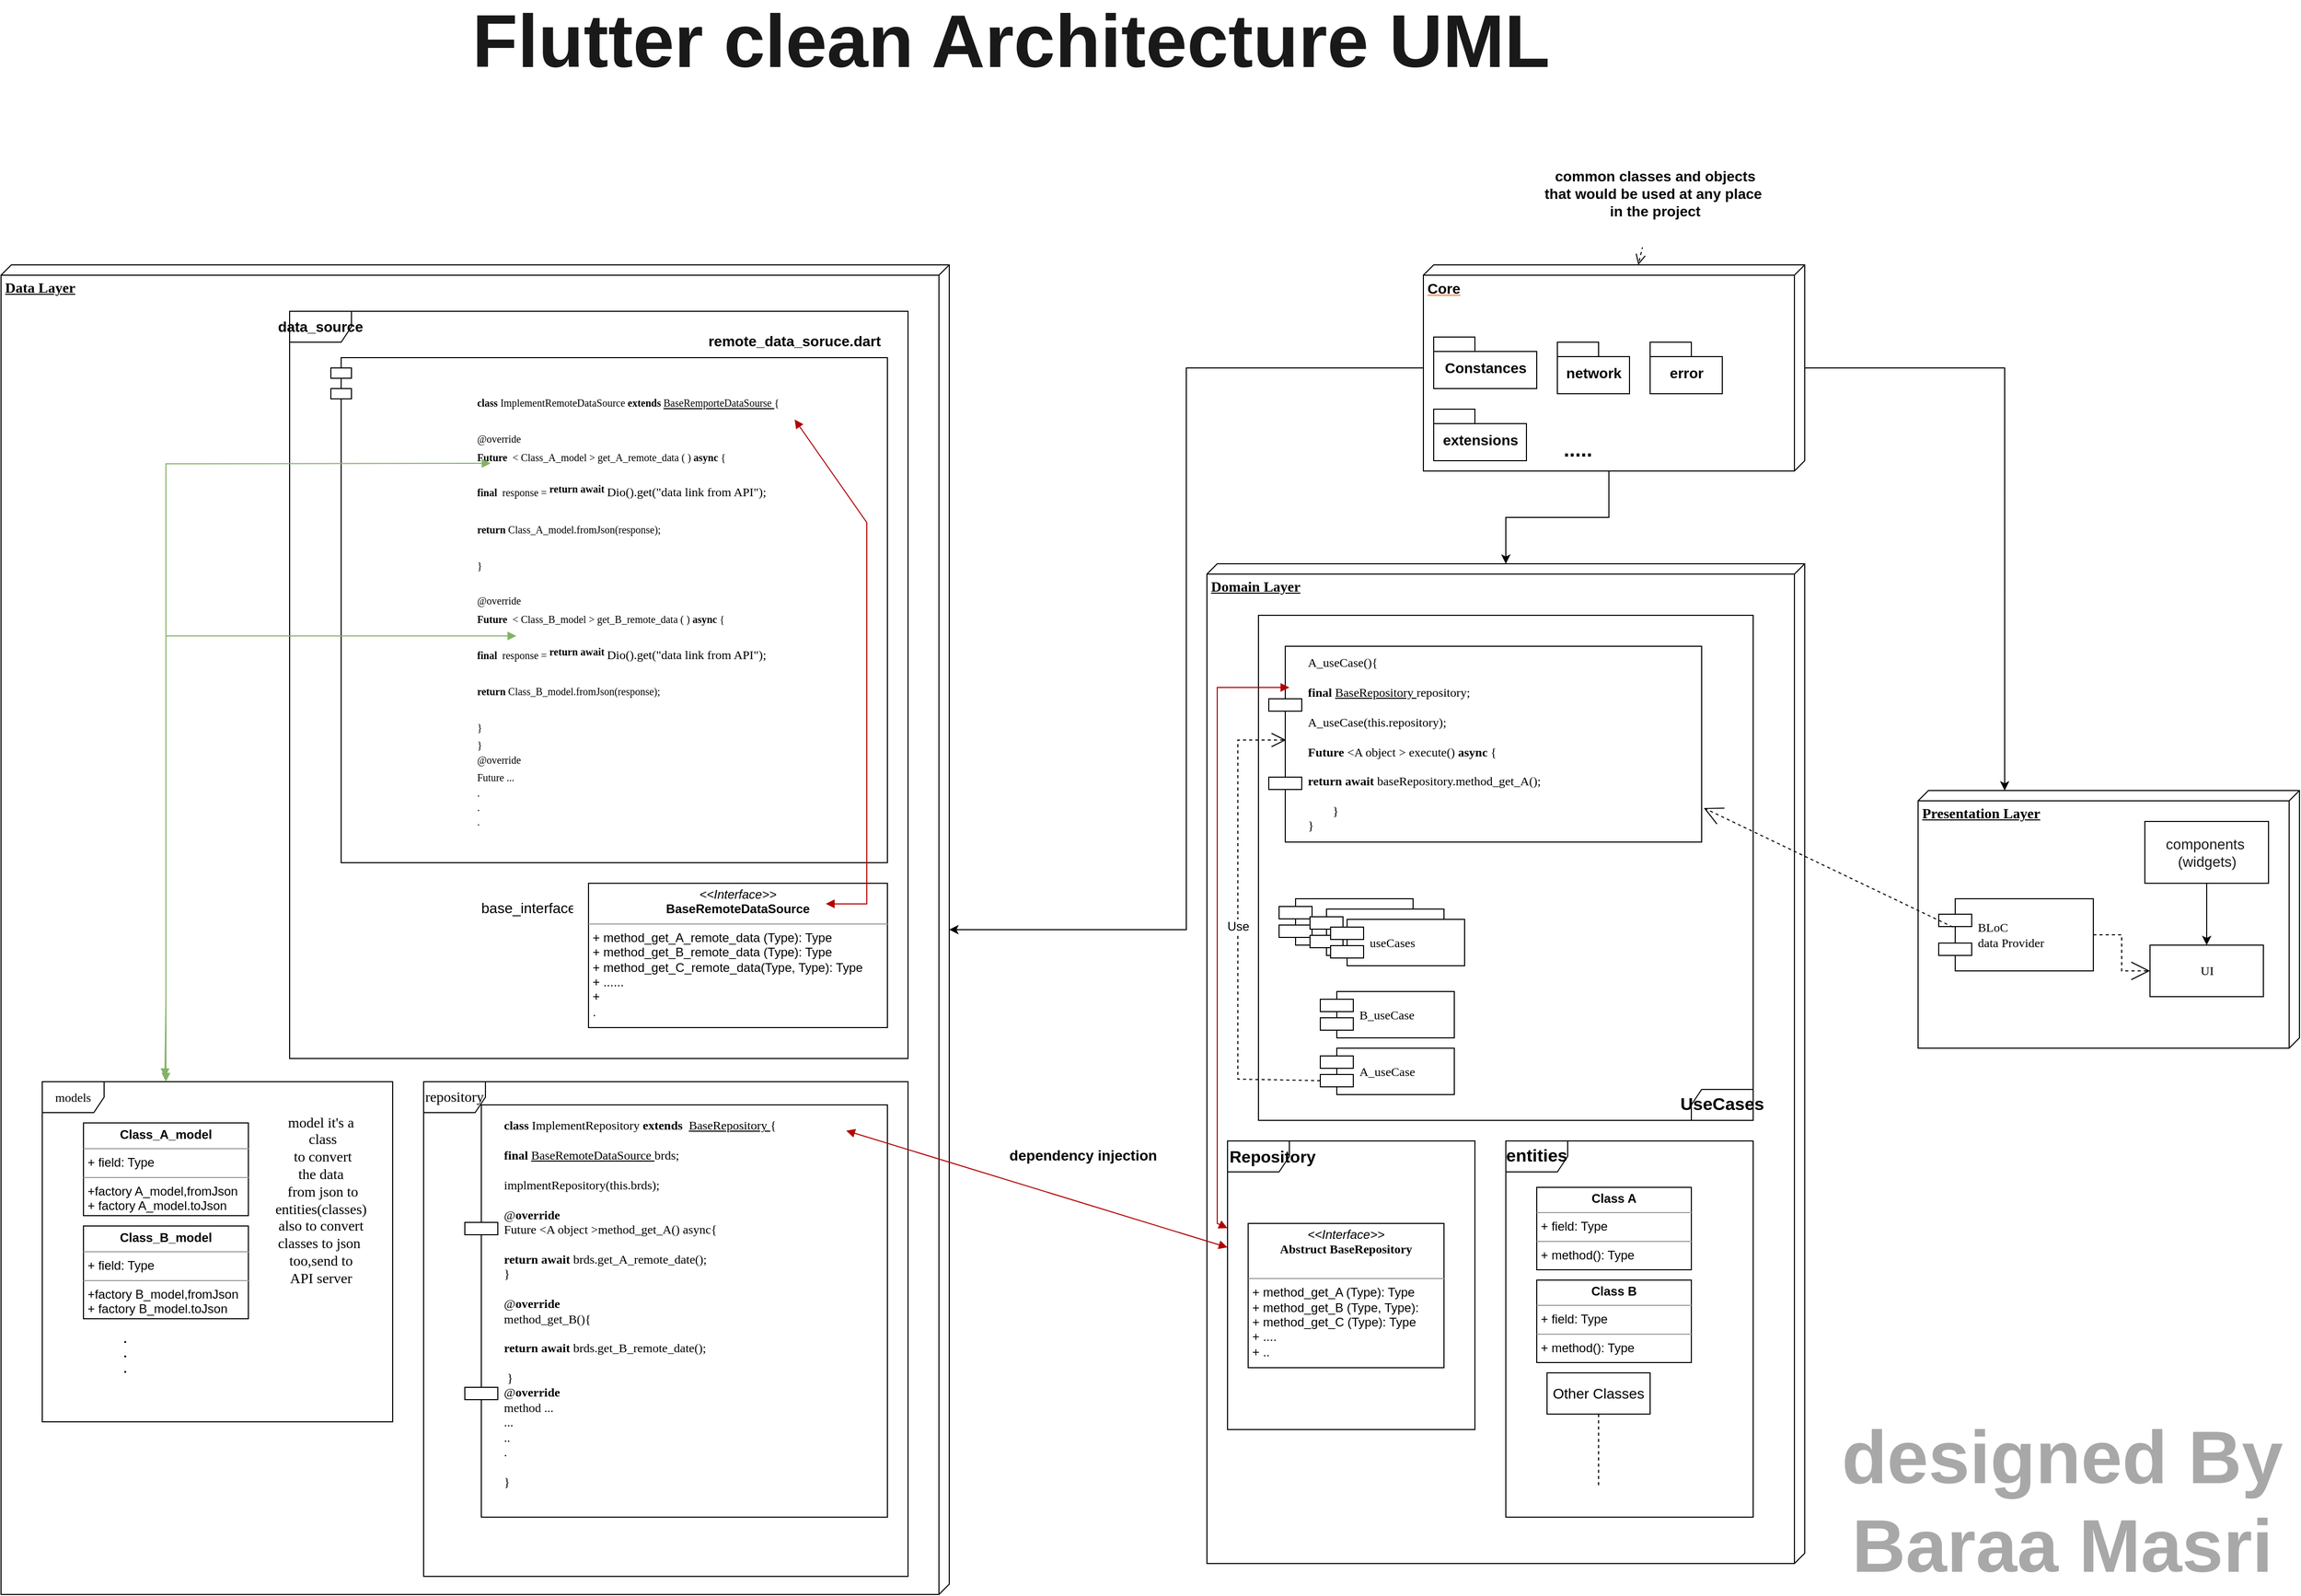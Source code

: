 <mxfile version="20.5.3" type="github"><diagram name="Page-1" id="5f0bae14-7c28-e335-631c-24af17079c00"><mxGraphModel dx="4724" dy="3114" grid="1" gridSize="10" guides="1" tooltips="1" connect="1" arrows="1" fold="1" page="1" pageScale="1" pageWidth="1100" pageHeight="850" background="none" math="0" shadow="0"><root><mxCell id="0"/><mxCell id="1" parent="0"/><mxCell id="39150e848f15840c-1" value="&lt;b&gt;&lt;font style=&quot;font-size: 14px;&quot;&gt;Data Layer&lt;/font&gt;&lt;/b&gt;" style="verticalAlign=top;align=left;spacingTop=8;spacingLeft=2;spacingRight=12;shape=cube;size=10;direction=south;fontStyle=4;html=1;rounded=0;shadow=0;comic=0;labelBackgroundColor=none;strokeWidth=1;fontFamily=Verdana;fontSize=12" parent="1" vertex="1"><mxGeometry x="-520" y="-470" width="920" height="1290" as="geometry"/></mxCell><mxCell id="39150e848f15840c-2" value="&lt;b&gt;&lt;font style=&quot;font-size: 14px;&quot;&gt;Presentation Layer&lt;/font&gt;&lt;/b&gt;" style="verticalAlign=top;align=left;spacingTop=8;spacingLeft=2;spacingRight=12;shape=cube;size=10;direction=south;fontStyle=4;html=1;rounded=0;shadow=0;comic=0;labelBackgroundColor=none;strokeWidth=1;fontFamily=Verdana;fontSize=12" parent="1" vertex="1"><mxGeometry x="1340" y="40" width="370" height="250" as="geometry"/></mxCell><mxCell id="39150e848f15840c-3" value="&lt;b&gt;&lt;font style=&quot;font-size: 14px;&quot;&gt;Domain Layer&lt;/font&gt;&lt;/b&gt;" style="verticalAlign=top;align=left;spacingTop=8;spacingLeft=2;spacingRight=12;shape=cube;size=10;direction=south;fontStyle=4;html=1;rounded=0;shadow=0;comic=0;labelBackgroundColor=none;strokeWidth=1;fontFamily=Verdana;fontSize=12" parent="1" vertex="1"><mxGeometry x="650" y="-180" width="580" height="970" as="geometry"/></mxCell><mxCell id="39150e848f15840c-7" value="BLoC&lt;br&gt;data Provider" style="shape=component;align=left;spacingLeft=36;rounded=0;shadow=0;comic=0;labelBackgroundColor=none;strokeWidth=1;fontFamily=Verdana;fontSize=12;html=1;" parent="1" vertex="1"><mxGeometry x="1360" y="145" width="150" height="70" as="geometry"/></mxCell><mxCell id="39150e848f15840c-8" value="UI&lt;br&gt;" style="html=1;rounded=0;shadow=0;comic=0;labelBackgroundColor=none;strokeWidth=1;fontFamily=Verdana;fontSize=12;align=center;" parent="1" vertex="1"><mxGeometry x="1565" y="190" width="110" height="50" as="geometry"/></mxCell><mxCell id="39150e848f15840c-15" style="edgeStyle=orthogonalEdgeStyle;rounded=0;html=1;labelBackgroundColor=none;startArrow=none;startFill=0;startSize=8;endArrow=open;endFill=0;endSize=16;fontFamily=Verdana;fontSize=12;dashed=1;" parent="1" target="39150e848f15840c-4" edge="1"><mxGeometry relative="1" as="geometry"><Array as="points"><mxPoint x="350" y="220"/><mxPoint x="215" y="220"/></Array><mxPoint x="350" y="195" as="sourcePoint"/></mxGeometry></mxCell><mxCell id="39150e848f15840c-16" style="edgeStyle=orthogonalEdgeStyle;rounded=0;html=1;dashed=1;labelBackgroundColor=none;startArrow=none;startFill=0;startSize=8;endArrow=open;endFill=0;endSize=16;fontFamily=Verdana;fontSize=12;" parent="1" source="39150e848f15840c-7" target="39150e848f15840c-8" edge="1"><mxGeometry relative="1" as="geometry"/></mxCell><mxCell id="eqGELGdwVynzKdGsz-FQ-8" style="edgeStyle=none;rounded=0;html=1;dashed=1;labelBackgroundColor=none;startArrow=none;startFill=0;startSize=8;endArrow=open;endFill=0;endSize=16;fontFamily=Verdana;fontSize=12;exitX=0.091;exitY=0.392;exitDx=0;exitDy=0;exitPerimeter=0;entryX=1.005;entryY=0.826;entryDx=0;entryDy=0;entryPerimeter=0;" edge="1" parent="1" source="39150e848f15840c-7" target="eqGELGdwVynzKdGsz-FQ-30"><mxGeometry relative="1" as="geometry"><mxPoint x="1670.05" y="-129.998" as="sourcePoint"/><mxPoint x="1170" y="75.434" as="targetPoint"/></mxGeometry></mxCell><mxCell id="eqGELGdwVynzKdGsz-FQ-12" value="&lt;b&gt;&lt;font style=&quot;font-size: 17px;&quot;&gt;entities&lt;/font&gt;&lt;/b&gt;" style="shape=umlFrame;whiteSpace=wrap;html=1;fontSize=14;" vertex="1" parent="1"><mxGeometry x="940" y="380" width="240" height="365" as="geometry"/></mxCell><mxCell id="eqGELGdwVynzKdGsz-FQ-13" value="&lt;p style=&quot;margin:0px;margin-top:4px;text-align:center;&quot;&gt;&lt;b&gt;Class A&lt;/b&gt;&lt;/p&gt;&lt;hr size=&quot;1&quot;&gt;&lt;p style=&quot;margin:0px;margin-left:4px;&quot;&gt;+ field: Type&lt;/p&gt;&lt;hr size=&quot;1&quot;&gt;&lt;p style=&quot;margin:0px;margin-left:4px;&quot;&gt;+ method(): Type&lt;/p&gt;" style="verticalAlign=top;align=left;overflow=fill;fontSize=12;fontFamily=Helvetica;html=1;" vertex="1" parent="1"><mxGeometry x="970" y="425" width="150" height="80" as="geometry"/></mxCell><mxCell id="eqGELGdwVynzKdGsz-FQ-14" value="&lt;p style=&quot;margin:0px;margin-top:4px;text-align:center;&quot;&gt;&lt;b&gt;Class B&lt;/b&gt;&lt;/p&gt;&lt;hr size=&quot;1&quot;&gt;&lt;p style=&quot;margin:0px;margin-left:4px;&quot;&gt;+ field: Type&lt;/p&gt;&lt;hr size=&quot;1&quot;&gt;&lt;p style=&quot;margin:0px;margin-left:4px;&quot;&gt;+ method(): Type&lt;/p&gt;" style="verticalAlign=top;align=left;overflow=fill;fontSize=12;fontFamily=Helvetica;html=1;" vertex="1" parent="1"><mxGeometry x="970" y="515" width="150" height="80" as="geometry"/></mxCell><mxCell id="eqGELGdwVynzKdGsz-FQ-16" value="Other Classes" style="shape=umlLifeline;perimeter=lifelinePerimeter;whiteSpace=wrap;html=1;container=1;collapsible=0;recursiveResize=0;outlineConnect=0;fontSize=14;" vertex="1" parent="1"><mxGeometry x="980" y="605" width="100" height="110" as="geometry"/></mxCell><mxCell id="eqGELGdwVynzKdGsz-FQ-17" value="&lt;b&gt;&lt;font style=&quot;font-size: 17px;&quot;&gt;UseCases&lt;/font&gt;&lt;/b&gt;" style="shape=umlFrame;whiteSpace=wrap;html=1;fontSize=14;direction=west;" vertex="1" parent="1"><mxGeometry x="700" y="-130" width="480" height="490" as="geometry"/></mxCell><mxCell id="eqGELGdwVynzKdGsz-FQ-20" value="B_useCase" style="shape=component;align=left;spacingLeft=36;rounded=0;shadow=0;comic=0;labelBackgroundColor=none;strokeWidth=1;fontFamily=Verdana;fontSize=12;html=1;" vertex="1" parent="1"><mxGeometry x="760" y="235" width="130" height="45" as="geometry"/></mxCell><mxCell id="eqGELGdwVynzKdGsz-FQ-21" value="A_useCase" style="shape=component;align=left;spacingLeft=36;rounded=0;shadow=0;comic=0;labelBackgroundColor=none;strokeWidth=1;fontFamily=Verdana;fontSize=12;html=1;" vertex="1" parent="1"><mxGeometry x="760" y="290" width="130" height="45" as="geometry"/></mxCell><mxCell id="eqGELGdwVynzKdGsz-FQ-5" value="useCases&lt;br&gt;" style="shape=component;align=left;spacingLeft=36;rounded=0;shadow=0;comic=0;labelBackgroundColor=none;strokeWidth=1;fontFamily=Verdana;fontSize=12;html=1;" vertex="1" parent="1"><mxGeometry x="720" y="145" width="130" height="45" as="geometry"/></mxCell><mxCell id="eqGELGdwVynzKdGsz-FQ-22" value="useCases&lt;br&gt;" style="shape=component;align=left;spacingLeft=36;rounded=0;shadow=0;comic=0;labelBackgroundColor=none;strokeWidth=1;fontFamily=Verdana;fontSize=12;html=1;" vertex="1" parent="1"><mxGeometry x="750" y="155" width="130" height="45" as="geometry"/></mxCell><mxCell id="eqGELGdwVynzKdGsz-FQ-23" value="useCases&lt;br&gt;" style="shape=component;align=left;spacingLeft=36;rounded=0;shadow=0;comic=0;labelBackgroundColor=none;strokeWidth=1;fontFamily=Verdana;fontSize=12;html=1;" vertex="1" parent="1"><mxGeometry x="770" y="165" width="130" height="45" as="geometry"/></mxCell><mxCell id="eqGELGdwVynzKdGsz-FQ-29" value="&lt;p style=&quot;margin:0px;margin-top:4px;text-align:center;&quot;&gt;&lt;i&gt;&amp;lt;&amp;lt;Interface&amp;gt;&amp;gt;&lt;/i&gt;&lt;br&gt;&lt;span style=&quot;font-family: Verdana; text-align: left;&quot;&gt;&lt;b&gt;Abstruct BaseRepository&lt;/b&gt;&lt;/span&gt;&lt;br&gt;&lt;/p&gt;&lt;br&gt;&lt;hr size=&quot;1&quot;&gt;&lt;p style=&quot;margin:0px;margin-left:4px;&quot;&gt;+ method_get_A (Type): Type&lt;br&gt;+ method_get_B (Type, Type):&lt;/p&gt;&lt;p style=&quot;margin:0px;margin-left:4px;&quot;&gt;&lt;span style=&quot;background-color: initial;&quot;&gt;+ method_get_C (Type): Type&lt;/span&gt;&lt;/p&gt;&lt;p style=&quot;margin:0px;margin-left:4px;&quot;&gt;+ ....&lt;br&gt;&lt;/p&gt;&lt;p style=&quot;margin:0px;margin-left:4px;&quot;&gt;+ ..&lt;/p&gt;" style="verticalAlign=top;align=left;overflow=fill;fontSize=12;fontFamily=Helvetica;html=1;" vertex="1" parent="1"><mxGeometry x="690" y="460" width="190" height="140" as="geometry"/></mxCell><mxCell id="eqGELGdwVynzKdGsz-FQ-30" value="A_useCase(){&lt;br&gt;&lt;br&gt;&lt;b&gt;final &lt;/b&gt;&lt;u&gt;BaseRepository &lt;/u&gt;repository;&lt;br&gt;&lt;br&gt;A_useCase(this.repository);&lt;br&gt;&lt;br&gt;&lt;b&gt;Future &lt;/b&gt;&amp;lt;A object &amp;gt; execute() &lt;b&gt;async &lt;/b&gt;{&lt;br&gt;&lt;br&gt;&lt;b&gt;return await &lt;/b&gt;baseRepository.method_get_A();&lt;br&gt;&lt;br&gt;&lt;span style=&quot;white-space: pre;&quot;&gt;&#9;&lt;/span&gt;}&lt;br&gt;}" style="shape=component;align=left;spacingLeft=36;rounded=0;shadow=0;comic=0;labelBackgroundColor=none;strokeWidth=1;fontFamily=Verdana;fontSize=12;html=1;" vertex="1" parent="1"><mxGeometry x="710" y="-100" width="420" height="190" as="geometry"/></mxCell><mxCell id="eqGELGdwVynzKdGsz-FQ-32" value="A_useCase" style="shape=component;align=left;spacingLeft=36;rounded=0;shadow=0;comic=0;labelBackgroundColor=none;strokeWidth=1;fontFamily=Verdana;fontSize=12;html=1;" vertex="1" parent="1"><mxGeometry x="760" y="290" width="130" height="45" as="geometry"/></mxCell><mxCell id="eqGELGdwVynzKdGsz-FQ-33" value="B_useCase" style="shape=component;align=left;spacingLeft=36;rounded=0;shadow=0;comic=0;labelBackgroundColor=none;strokeWidth=1;fontFamily=Verdana;fontSize=12;html=1;" vertex="1" parent="1"><mxGeometry x="760" y="235" width="130" height="45" as="geometry"/></mxCell><mxCell id="eqGELGdwVynzKdGsz-FQ-34" value="useCases&lt;br&gt;" style="shape=component;align=left;spacingLeft=36;rounded=0;shadow=0;comic=0;labelBackgroundColor=none;strokeWidth=1;fontFamily=Verdana;fontSize=12;html=1;" vertex="1" parent="1"><mxGeometry x="770" y="165" width="130" height="45" as="geometry"/></mxCell><mxCell id="eqGELGdwVynzKdGsz-FQ-36" value="Repository " style="shape=umlFrame;fontSize=16;fillColor=default;fontStyle=1;align=left;fontColor=default;labelBackgroundColor=none;labelBorderColor=none;whiteSpace=wrap;html=1;spacing=2;" vertex="1" parent="1"><mxGeometry x="670" y="380" width="240" height="280" as="geometry"/></mxCell><mxCell id="eqGELGdwVynzKdGsz-FQ-41" value="&lt;div&gt;&lt;b&gt;class &lt;/b&gt;ImplementRepository &lt;b&gt;extends&amp;nbsp; &lt;/b&gt;&lt;u&gt;BaseRepository &lt;/u&gt;{&lt;/div&gt;&lt;div&gt;&lt;b&gt;&lt;br&gt;&lt;/b&gt;&lt;/div&gt;&lt;div&gt;&lt;b&gt;final &lt;/b&gt;&lt;u&gt;BaseRemoteDataSource &lt;/u&gt;brds;&lt;/div&gt;&lt;div&gt;&lt;br&gt;&lt;/div&gt;&lt;div&gt;implmentRepository(this.brds);&lt;/div&gt;&lt;div&gt;&lt;br&gt;&lt;/div&gt;&lt;div&gt;@&lt;b&gt;override&lt;/b&gt;&lt;/div&gt;&lt;div&gt;Future &amp;lt;A object &amp;gt;method_get_A() async{&lt;/div&gt;&lt;div&gt;&lt;b&gt;&lt;br&gt;&lt;/b&gt;&lt;/div&gt;&lt;div&gt;&lt;b&gt;return await &lt;/b&gt;brds.get_A_remote_date();&lt;/div&gt;&lt;div&gt;}&lt;/div&gt;&lt;div&gt;&lt;br&gt;&lt;/div&gt;&lt;div&gt;@&lt;b&gt;override&lt;/b&gt;&lt;/div&gt;&lt;div&gt;method_get_B(){&lt;/div&gt;&lt;div&gt;&lt;br&gt;&lt;/div&gt;&lt;div&gt;&lt;b&gt;return await&amp;nbsp;&lt;/b&gt;brds.get_B_remote_date();&lt;br&gt;&lt;/div&gt;&lt;div&gt;&lt;br&gt;&lt;/div&gt;&lt;div&gt;&amp;nbsp;}&lt;/div&gt;&lt;div&gt;&lt;div&gt;@&lt;b&gt;override&lt;/b&gt;&lt;/div&gt;&lt;div&gt;method ...&lt;br&gt;...&lt;/div&gt;&lt;/div&gt;&lt;div&gt;..&lt;/div&gt;&lt;div&gt;.&lt;/div&gt;&lt;div&gt;&lt;br&gt;&lt;/div&gt;&lt;div&gt;}&lt;/div&gt;&lt;div&gt;&lt;br&gt;&lt;/div&gt;" style="shape=component;align=left;spacingLeft=36;rounded=0;shadow=0;comic=0;labelBackgroundColor=none;strokeWidth=1;fontFamily=Verdana;fontSize=12;html=1;" vertex="1" parent="1"><mxGeometry x="-70" y="345" width="410" height="400" as="geometry"/></mxCell><mxCell id="eqGELGdwVynzKdGsz-FQ-43" value="Use" style="endArrow=open;endSize=12;dashed=1;html=1;rounded=0;fontSize=12;fontColor=default;exitX=0;exitY=0.7;exitDx=0;exitDy=0;entryX=0.04;entryY=0.479;entryDx=0;entryDy=0;entryPerimeter=0;" edge="1" parent="1" source="eqGELGdwVynzKdGsz-FQ-32" target="eqGELGdwVynzKdGsz-FQ-30"><mxGeometry width="160" relative="1" as="geometry"><mxPoint x="700" y="120" as="sourcePoint"/><mxPoint x="860" y="120" as="targetPoint"/><Array as="points"><mxPoint x="680" y="320"/><mxPoint x="680" y="160"/><mxPoint x="680" y="-9"/></Array></mxGeometry></mxCell><mxCell id="eqGELGdwVynzKdGsz-FQ-44" value="&lt;p style=&quot;margin:0px;margin-top:4px;text-align:center;&quot;&gt;&lt;i&gt;&amp;lt;&amp;lt;Interface&amp;gt;&amp;gt;&lt;/i&gt;&lt;br&gt;&lt;b&gt;BaseRemoteDataSource&lt;/b&gt;&lt;/p&gt;&lt;hr size=&quot;1&quot;&gt;&lt;p style=&quot;margin:0px;margin-left:4px;&quot;&gt;&lt;/p&gt;&lt;p style=&quot;margin:0px;margin-left:4px;&quot;&gt;+ method_get_A_remote_data (Type): Type&lt;/p&gt;&lt;p style=&quot;margin:0px;margin-left:4px;&quot;&gt;+ method_get_B_remote_data (Type): Type&lt;br&gt;+ method_get_C_remote_data(Type, Type): Type&lt;/p&gt;&lt;p style=&quot;margin:0px;margin-left:4px;&quot;&gt;+ ......&lt;br&gt;&lt;/p&gt;&lt;p style=&quot;margin:0px;margin-left:4px;&quot;&gt;+&lt;/p&gt;&lt;p style=&quot;margin:0px;margin-left:4px;&quot;&gt;.&lt;/p&gt;" style="verticalAlign=top;align=left;overflow=fill;fontSize=12;fontFamily=Helvetica;html=1;labelBackgroundColor=none;labelBorderColor=none;fontColor=default;fillColor=default;" vertex="1" parent="1"><mxGeometry x="50" y="130" width="290" height="140" as="geometry"/></mxCell><mxCell id="eqGELGdwVynzKdGsz-FQ-45" value="" style="endArrow=block;startArrow=block;endFill=1;startFill=1;html=1;rounded=0;fontSize=12;fontColor=#FF5226;fillColor=#e51400;strokeColor=#B20000;" edge="1" parent="1" source="eqGELGdwVynzKdGsz-FQ-36"><mxGeometry width="160" relative="1" as="geometry"><mxPoint x="580" y="-60" as="sourcePoint"/><mxPoint x="730" y="-60" as="targetPoint"/><Array as="points"><mxPoint x="660" y="460"/><mxPoint x="660" y="210"/><mxPoint x="660" y="-60"/></Array></mxGeometry></mxCell><mxCell id="eqGELGdwVynzKdGsz-FQ-47" value="&lt;div style=&quot;&quot;&gt;&lt;div style=&quot;text-align: left;&quot;&gt;&lt;span style=&quot;background-color: initial;&quot;&gt;&lt;sub&gt;&lt;b&gt;class&amp;nbsp;&lt;/b&gt;ImplementRemoteDataSource &lt;b&gt;extends &lt;/b&gt;&lt;u&gt;BaseRemporteDataSourse &lt;/u&gt;{&lt;/sub&gt;&lt;/span&gt;&lt;/div&gt;&lt;div style=&quot;text-align: left;&quot;&gt;&lt;span style=&quot;background-color: initial;&quot;&gt;&lt;sub&gt;&lt;br&gt;&lt;/sub&gt;&lt;/span&gt;&lt;/div&gt;&lt;div style=&quot;text-align: left;&quot;&gt;&lt;span style=&quot;font-size: 12px;&quot;&gt;&lt;sub&gt;@override&amp;nbsp;&lt;/sub&gt;&lt;/span&gt;&lt;/div&gt;&lt;div style=&quot;text-align: left;&quot;&gt;&lt;span style=&quot;font-size: 12px;&quot;&gt;&lt;sub&gt;&lt;b&gt;Future&amp;nbsp; &lt;/b&gt;&amp;lt; Class_A_model &amp;gt; get_A_remote_data ( ) &lt;b&gt;async &lt;/b&gt;{&lt;/sub&gt;&lt;/span&gt;&lt;/div&gt;&lt;div style=&quot;text-align: left;&quot;&gt;&lt;span style=&quot;font-size: 12px;&quot;&gt;&lt;sub&gt;&lt;br&gt;&lt;/sub&gt;&lt;/span&gt;&lt;/div&gt;&lt;div style=&quot;text-align: left;&quot;&gt;&lt;span style=&quot;font-size: 12px;&quot;&gt;&lt;sub&gt;&lt;b&gt;final&lt;/b&gt;&amp;nbsp; response =&amp;nbsp;&lt;/sub&gt;&lt;/span&gt;&lt;span style=&quot;font-size: 10px; background-color: initial;&quot;&gt;&lt;b&gt;return await&amp;nbsp;&lt;/b&gt;&lt;/span&gt;&lt;span style=&quot;vertical-align: sub; background-color: initial;&quot;&gt;Dio().get(&quot;data link from API&quot;);&lt;/span&gt;&lt;/div&gt;&lt;div style=&quot;text-align: left;&quot;&gt;&lt;span style=&quot;vertical-align: sub; background-color: initial;&quot;&gt;&lt;br&gt;&lt;/span&gt;&lt;/div&gt;&lt;div style=&quot;text-align: left;&quot;&gt;&lt;span style=&quot;font-size: 12px;&quot;&gt;&lt;sub&gt;&lt;b&gt;return &lt;/b&gt;Class_A_model.fromJson(response);&lt;/sub&gt;&lt;/span&gt;&lt;/div&gt;&lt;div style=&quot;text-align: left;&quot;&gt;&lt;span style=&quot;font-size: 12px;&quot;&gt;&lt;sub&gt;&lt;br&gt;&lt;/sub&gt;&lt;/span&gt;&lt;/div&gt;&lt;div style=&quot;text-align: left;&quot;&gt;&lt;span style=&quot;font-size: 12px;&quot;&gt;&lt;sub&gt;&lt;span style=&quot;&quot;&gt;&#9;&lt;/span&gt;&lt;span style=&quot;&quot;&gt;&#9;&lt;/span&gt;&lt;span style=&quot;&quot;&gt;&#9;&lt;/span&gt;}&lt;/sub&gt;&lt;/span&gt;&lt;/div&gt;&lt;div style=&quot;text-align: left;&quot;&gt;&lt;span style=&quot;font-size: 12px;&quot;&gt;&lt;sub&gt;&lt;br&gt;&lt;/sub&gt;&lt;/span&gt;&lt;/div&gt;&lt;div style=&quot;text-align: left;&quot;&gt;&lt;div&gt;&lt;sub&gt;@override&amp;nbsp;&lt;/sub&gt;&lt;/div&gt;&lt;div&gt;&lt;sub&gt;&lt;b&gt;Future&amp;nbsp;&amp;nbsp;&lt;/b&gt;&amp;lt; Class_B_model &amp;gt; get_B_remote_data ( )&amp;nbsp;&lt;b&gt;async&amp;nbsp;&lt;/b&gt;{&lt;/sub&gt;&lt;/div&gt;&lt;div&gt;&lt;sub&gt;&lt;br&gt;&lt;/sub&gt;&lt;/div&gt;&lt;div&gt;&lt;sub&gt;&lt;b&gt;final&lt;/b&gt;&amp;nbsp; response =&amp;nbsp;&lt;/sub&gt;&lt;span style=&quot;font-size: 10px; background-color: initial;&quot;&gt;&lt;b&gt;return await&amp;nbsp;&lt;/b&gt;&lt;/span&gt;&lt;span style=&quot;vertical-align: sub; background-color: initial;&quot;&gt;Dio().get(&quot;data link from API&quot;);&lt;/span&gt;&lt;/div&gt;&lt;div&gt;&lt;span style=&quot;vertical-align: sub; background-color: initial;&quot;&gt;&lt;br&gt;&lt;/span&gt;&lt;/div&gt;&lt;div&gt;&lt;sub&gt;&lt;b&gt;return&amp;nbsp;&lt;/b&gt;Class_B_model.fromJson(response);&lt;/sub&gt;&lt;/div&gt;&lt;div&gt;&lt;sub&gt;&lt;br&gt;&lt;/sub&gt;&lt;/div&gt;&lt;div&gt;&lt;sub&gt;&lt;span style=&quot;&quot;&gt;&#9;&lt;/span&gt;&lt;span style=&quot;&quot;&gt;&#9;&lt;/span&gt;}&lt;/sub&gt;&lt;/div&gt;&lt;/div&gt;&lt;div style=&quot;text-align: left;&quot;&gt;&lt;span style=&quot;background-color: initial;&quot;&gt;&lt;sub&gt;}&lt;span style=&quot;&quot;&gt;&#9;&lt;/span&gt;&lt;/sub&gt;&lt;/span&gt;&lt;/div&gt;&lt;div style=&quot;text-align: left;&quot;&gt;&lt;span style=&quot;font-size: 10px;&quot;&gt;@override&amp;nbsp;&lt;/span&gt;&lt;span style=&quot;background-color: initial;&quot;&gt;&lt;sub&gt;&lt;br&gt;&lt;/sub&gt;&lt;/span&gt;&lt;/div&gt;&lt;div style=&quot;text-align: left;&quot;&gt;&lt;span style=&quot;font-size: 10px;&quot;&gt;Future ...&amp;nbsp;&lt;br&gt;.&lt;br&gt;.&lt;br&gt;.&lt;/span&gt;&lt;/div&gt;&lt;/div&gt;" style="shape=module;align=left;spacingLeft=36;align=center;verticalAlign=middle;labelBackgroundColor=none;labelBorderColor=none;fontSize=12;fontColor=default;fillColor=default;html=1;fontFamily=Verdana;" vertex="1" parent="1"><mxGeometry x="-200" y="-380" width="540" height="490" as="geometry"/></mxCell><mxCell id="eqGELGdwVynzKdGsz-FQ-48" value="&lt;p style=&quot;margin:0px;margin-top:4px;text-align:center;&quot;&gt;&lt;b&gt;Class_A_model&lt;/b&gt;&lt;/p&gt;&lt;hr size=&quot;1&quot;&gt;&lt;p style=&quot;margin:0px;margin-left:4px;&quot;&gt;+ field: Type&lt;/p&gt;&lt;hr size=&quot;1&quot;&gt;&lt;p style=&quot;margin:0px;margin-left:4px;&quot;&gt;+factory A_model,fromJson&lt;/p&gt;&lt;p style=&quot;margin:0px;margin-left:4px;&quot;&gt;+ factory A_model.toJson&lt;/p&gt;" style="verticalAlign=top;align=left;overflow=fill;fontSize=12;fontFamily=Helvetica;html=1;labelBackgroundColor=none;labelBorderColor=none;fontColor=default;fillColor=default;" vertex="1" parent="1"><mxGeometry x="-440" y="362.5" width="160" height="90" as="geometry"/></mxCell><mxCell id="eqGELGdwVynzKdGsz-FQ-49" value="models" style="shape=umlFrame;whiteSpace=wrap;html=1;labelBackgroundColor=none;labelBorderColor=none;fontFamily=Verdana;fontSize=12;fontColor=default;fillColor=default;" vertex="1" parent="1"><mxGeometry x="-480" y="322.5" width="340" height="330" as="geometry"/></mxCell><mxCell id="eqGELGdwVynzKdGsz-FQ-51" value="&lt;p style=&quot;margin:0px;margin-top:4px;text-align:center;&quot;&gt;&lt;b&gt;Class_B_model&lt;/b&gt;&lt;/p&gt;&lt;hr size=&quot;1&quot;&gt;&lt;p style=&quot;margin:0px;margin-left:4px;&quot;&gt;+ field: Type&lt;/p&gt;&lt;hr size=&quot;1&quot;&gt;&lt;p style=&quot;margin:0px;margin-left:4px;&quot;&gt;+factory B_model,fromJson&lt;/p&gt;&lt;p style=&quot;margin:0px;margin-left:4px;&quot;&gt;+ factory B_model.toJson&lt;/p&gt;" style="verticalAlign=top;align=left;overflow=fill;fontSize=12;fontFamily=Helvetica;html=1;labelBackgroundColor=none;labelBorderColor=none;fontColor=default;fillColor=default;" vertex="1" parent="1"><mxGeometry x="-440" y="462.5" width="160" height="90" as="geometry"/></mxCell><mxCell id="eqGELGdwVynzKdGsz-FQ-52" value=".&lt;br&gt;.&lt;br&gt;." style="text;align=center;fontStyle=1;verticalAlign=middle;spacingLeft=3;spacingRight=3;strokeColor=none;rotatable=0;points=[[0,0.5],[1,0.5]];portConstraint=eastwest;labelBackgroundColor=none;labelBorderColor=none;fontFamily=Verdana;fontSize=12;fontColor=default;fillColor=default;html=1;" vertex="1" parent="1"><mxGeometry x="-440" y="559.5" width="80" height="53" as="geometry"/></mxCell><mxCell id="eqGELGdwVynzKdGsz-FQ-56" value="&lt;span style=&quot;font-weight: normal;&quot;&gt;&lt;font style=&quot;font-size: 14px;&quot;&gt;model it's a&lt;br&gt;&amp;nbsp;class&lt;br&gt;&amp;nbsp;to convert &lt;br&gt;the data&lt;br&gt;&amp;nbsp;from&amp;nbsp;json&amp;nbsp;to &lt;br&gt;entities(classes)&lt;br&gt;also to convert&lt;br&gt;classes to json&amp;nbsp;&lt;br&gt;too,send to&lt;br&gt;API server&lt;br&gt;&lt;/font&gt;&lt;/span&gt;" style="text;align=center;fontStyle=1;verticalAlign=middle;spacingLeft=3;spacingRight=3;strokeColor=none;rotatable=0;points=[[0,0.5],[1,0.5]];portConstraint=eastwest;labelBackgroundColor=none;labelBorderColor=none;fontFamily=Verdana;fontSize=12;fontColor=default;fillColor=default;html=1;" vertex="1" parent="1"><mxGeometry x="-250" y="342.5" width="80" height="190.5" as="geometry"/></mxCell><mxCell id="eqGELGdwVynzKdGsz-FQ-57" value="repository" style="shape=umlFrame;whiteSpace=wrap;html=1;labelBackgroundColor=none;labelBorderColor=none;fontFamily=Verdana;fontSize=14;fontColor=default;fillColor=default;" vertex="1" parent="1"><mxGeometry x="-110" y="322.5" width="470" height="480" as="geometry"/></mxCell><mxCell id="eqGELGdwVynzKdGsz-FQ-59" value="&lt;b&gt;&lt;font style=&quot;font-size: 14px;&quot;&gt;data_source&lt;/font&gt;&lt;/b&gt;" style="shape=umlFrame;whiteSpace=wrap;html=1;" vertex="1" parent="1"><mxGeometry x="-240" y="-425" width="600" height="725" as="geometry"/></mxCell><mxCell id="eqGELGdwVynzKdGsz-FQ-60" value="remote_data_soruce.dart" style="text;align=center;fontStyle=1;verticalAlign=middle;spacingLeft=3;spacingRight=3;strokeColor=none;rotatable=0;points=[[0,0.5],[1,0.5]];portConstraint=eastwest;fontSize=14;" vertex="1" parent="1"><mxGeometry x="210" y="-410" width="80" height="26" as="geometry"/></mxCell><mxCell id="eqGELGdwVynzKdGsz-FQ-61" value="base_interface&#10;" style="text;strokeColor=none;fillColor=none;align=left;verticalAlign=top;spacingLeft=4;spacingRight=4;overflow=hidden;rotatable=0;points=[[0,0.5],[1,0.5]];portConstraint=eastwest;fontSize=14;" vertex="1" parent="1"><mxGeometry x="-60" y="139" width="100" height="26" as="geometry"/></mxCell><mxCell id="eqGELGdwVynzKdGsz-FQ-63" value="" style="endArrow=block;startArrow=block;endFill=1;startFill=1;html=1;rounded=0;fontSize=12;fontColor=#FF5226;fillColor=#e51400;strokeColor=#B20000;" edge="1" parent="1" source="eqGELGdwVynzKdGsz-FQ-36"><mxGeometry width="160" relative="1" as="geometry"><mxPoint x="560" y="600" as="sourcePoint"/><mxPoint x="300" y="370" as="targetPoint"/><Array as="points"><mxPoint x="300" y="370"/></Array></mxGeometry></mxCell><mxCell id="eqGELGdwVynzKdGsz-FQ-65" value="dependency injection" style="text;align=center;fontStyle=1;verticalAlign=middle;spacingLeft=3;spacingRight=3;strokeColor=none;rotatable=0;points=[[0,0.5],[1,0.5]];portConstraint=eastwest;fontSize=14;" vertex="1" parent="1"><mxGeometry x="490" y="380" width="80" height="26" as="geometry"/></mxCell><mxCell id="eqGELGdwVynzKdGsz-FQ-66" value="" style="endArrow=block;startArrow=block;endFill=1;startFill=1;html=1;rounded=0;fontSize=12;fontColor=#FF5226;fillColor=#e51400;strokeColor=#B20000;exitX=0.867;exitY=0.793;exitDx=0;exitDy=0;exitPerimeter=0;" edge="1" parent="1" source="eqGELGdwVynzKdGsz-FQ-59"><mxGeometry width="160" relative="1" as="geometry"><mxPoint x="620" y="-206.735" as="sourcePoint"/><mxPoint x="250" y="-320" as="targetPoint"/><Array as="points"><mxPoint x="320" y="150"/><mxPoint x="320" y="-220"/><mxPoint x="250" y="-320"/></Array></mxGeometry></mxCell><mxCell id="eqGELGdwVynzKdGsz-FQ-69" value="" style="endArrow=block;startArrow=block;endFill=1;startFill=1;html=1;rounded=0;fontSize=12;fontColor=#FF7E33;fillColor=#d5e8d4;strokeColor=#82b366;" edge="1" parent="1"><mxGeometry width="160" relative="1" as="geometry"><mxPoint x="-360" y="322.5" as="sourcePoint"/><mxPoint x="-45" y="-277.5" as="targetPoint"/><Array as="points"><mxPoint x="-360" y="212.5"/><mxPoint x="-360" y="-277"/><mxPoint x="-45" y="-277.5"/></Array></mxGeometry></mxCell><mxCell id="eqGELGdwVynzKdGsz-FQ-72" value="" style="endArrow=block;startArrow=block;endFill=1;startFill=1;html=1;rounded=0;fontSize=12;fontColor=#FF7E33;fillColor=#d5e8d4;strokeColor=#82b366;exitX=0.35;exitY=-0.013;exitDx=0;exitDy=0;exitPerimeter=0;" edge="1" parent="1" source="eqGELGdwVynzKdGsz-FQ-49"><mxGeometry width="160" relative="1" as="geometry"><mxPoint x="-340" y="342.5" as="sourcePoint"/><mxPoint x="-20" y="-110" as="targetPoint"/><Array as="points"><mxPoint x="-360" y="240"/><mxPoint x="-360" y="-110"/></Array></mxGeometry></mxCell><mxCell id="eqGELGdwVynzKdGsz-FQ-85" style="edgeStyle=orthogonalEdgeStyle;rounded=0;orthogonalLoop=1;jettySize=auto;html=1;fontSize=14;fontColor=#191919;" edge="1" parent="1" source="eqGELGdwVynzKdGsz-FQ-73" target="39150e848f15840c-1"><mxGeometry relative="1" as="geometry"><mxPoint x="595.0" y="-350" as="targetPoint"/></mxGeometry></mxCell><mxCell id="eqGELGdwVynzKdGsz-FQ-86" style="edgeStyle=orthogonalEdgeStyle;rounded=0;orthogonalLoop=1;jettySize=auto;html=1;exitX=0;exitY=0;exitDx=200;exitDy=190;exitPerimeter=0;fontSize=14;fontColor=#191919;" edge="1" parent="1" source="eqGELGdwVynzKdGsz-FQ-73" target="39150e848f15840c-3"><mxGeometry relative="1" as="geometry"/></mxCell><mxCell id="eqGELGdwVynzKdGsz-FQ-87" style="edgeStyle=orthogonalEdgeStyle;rounded=0;orthogonalLoop=1;jettySize=auto;html=1;entryX=0;entryY=0.773;entryDx=0;entryDy=0;entryPerimeter=0;fontSize=14;fontColor=#191919;" edge="1" parent="1" source="eqGELGdwVynzKdGsz-FQ-73" target="39150e848f15840c-2"><mxGeometry relative="1" as="geometry"/></mxCell><mxCell id="eqGELGdwVynzKdGsz-FQ-73" value="&lt;font color=&quot;#080402&quot;&gt;&lt;b&gt;Core&lt;/b&gt;&lt;/font&gt;" style="verticalAlign=top;align=left;spacingTop=8;spacingLeft=2;spacingRight=12;shape=cube;size=10;direction=south;fontStyle=4;html=1;fontSize=14;fontColor=#FF7E33;" vertex="1" parent="1"><mxGeometry x="860" y="-470" width="370" height="200" as="geometry"/></mxCell><mxCell id="eqGELGdwVynzKdGsz-FQ-74" value="Constances" style="shape=folder;fontStyle=1;spacingTop=10;tabWidth=40;tabHeight=14;tabPosition=left;html=1;fontSize=14;fontColor=#080402;" vertex="1" parent="1"><mxGeometry x="870" y="-400" width="100" height="50" as="geometry"/></mxCell><mxCell id="eqGELGdwVynzKdGsz-FQ-75" value="network" style="shape=folder;fontStyle=1;spacingTop=10;tabWidth=40;tabHeight=14;tabPosition=left;html=1;fontSize=14;fontColor=#080402;" vertex="1" parent="1"><mxGeometry x="990" y="-395" width="70" height="50" as="geometry"/></mxCell><mxCell id="eqGELGdwVynzKdGsz-FQ-76" value="error" style="shape=folder;fontStyle=1;spacingTop=10;tabWidth=40;tabHeight=14;tabPosition=left;html=1;fontSize=14;fontColor=#080402;" vertex="1" parent="1"><mxGeometry x="1080" y="-395" width="70" height="50" as="geometry"/></mxCell><mxCell id="eqGELGdwVynzKdGsz-FQ-77" value="extensions" style="shape=folder;fontStyle=1;spacingTop=10;tabWidth=40;tabHeight=14;tabPosition=left;html=1;fontSize=14;fontColor=#080402;" vertex="1" parent="1"><mxGeometry x="870" y="-330" width="90" height="50" as="geometry"/></mxCell><mxCell id="eqGELGdwVynzKdGsz-FQ-78" value="....." style="text;align=center;fontStyle=1;verticalAlign=middle;spacingLeft=3;spacingRight=3;strokeColor=none;rotatable=0;points=[[0,0.5],[1,0.5]];portConstraint=eastwest;fontSize=20;fontColor=#080402;" vertex="1" parent="1"><mxGeometry x="970" y="-306" width="80" height="26" as="geometry"/></mxCell><mxCell id="eqGELGdwVynzKdGsz-FQ-79" value="common classes and objects&#10;that would be used at any place &#10;in the project" style="text;align=center;fontStyle=1;verticalAlign=middle;spacingLeft=3;spacingRight=3;strokeColor=none;rotatable=0;points=[[0,0.5],[1,0.5]];portConstraint=eastwest;fontSize=14;fontColor=#080402;" vertex="1" parent="1"><mxGeometry x="970" y="-580" width="230" height="80" as="geometry"/></mxCell><mxCell id="eqGELGdwVynzKdGsz-FQ-80" value="return" style="html=1;verticalAlign=bottom;endArrow=open;dashed=1;endSize=8;rounded=0;fontSize=14;fontColor=#FFFFFF;" edge="1" parent="1" source="eqGELGdwVynzKdGsz-FQ-79" target="eqGELGdwVynzKdGsz-FQ-73"><mxGeometry relative="1" as="geometry"><mxPoint x="820" y="-380" as="sourcePoint"/><mxPoint x="740" y="-380" as="targetPoint"/></mxGeometry></mxCell><mxCell id="eqGELGdwVynzKdGsz-FQ-83" style="edgeStyle=orthogonalEdgeStyle;rounded=0;orthogonalLoop=1;jettySize=auto;html=1;exitX=0.5;exitY=1;exitDx=0;exitDy=0;fontSize=14;fontColor=#191919;" edge="1" parent="1" source="eqGELGdwVynzKdGsz-FQ-82" target="39150e848f15840c-8"><mxGeometry relative="1" as="geometry"/></mxCell><mxCell id="eqGELGdwVynzKdGsz-FQ-82" value="components&amp;nbsp;&lt;br&gt;(widgets)" style="html=1;fontSize=14;fontColor=#191919;" vertex="1" parent="1"><mxGeometry x="1560" y="70" width="120" height="60" as="geometry"/></mxCell><mxCell id="eqGELGdwVynzKdGsz-FQ-88" value="Flutter clean Architecture UML  " style="text;align=center;fontStyle=1;verticalAlign=middle;spacingLeft=3;spacingRight=3;strokeColor=none;rotatable=0;points=[[0,0.5],[1,0.5]];portConstraint=eastwest;fontSize=72;fontColor=#191919;" vertex="1" parent="1"><mxGeometry x="440" y="-710" width="80" height="26" as="geometry"/></mxCell><mxCell id="eqGELGdwVynzKdGsz-FQ-89" value="designed By &#10;Baraa Masri" style="text;align=center;fontStyle=1;verticalAlign=middle;spacingLeft=3;spacingRight=3;strokeColor=none;rotatable=0;points=[[0,0.5],[1,0.5]];portConstraint=eastwest;fontSize=72;fontColor=#A8A8A8;" vertex="1" parent="1"><mxGeometry x="1440" y="695" width="80" height="50" as="geometry"/></mxCell></root></mxGraphModel></diagram></mxfile>
